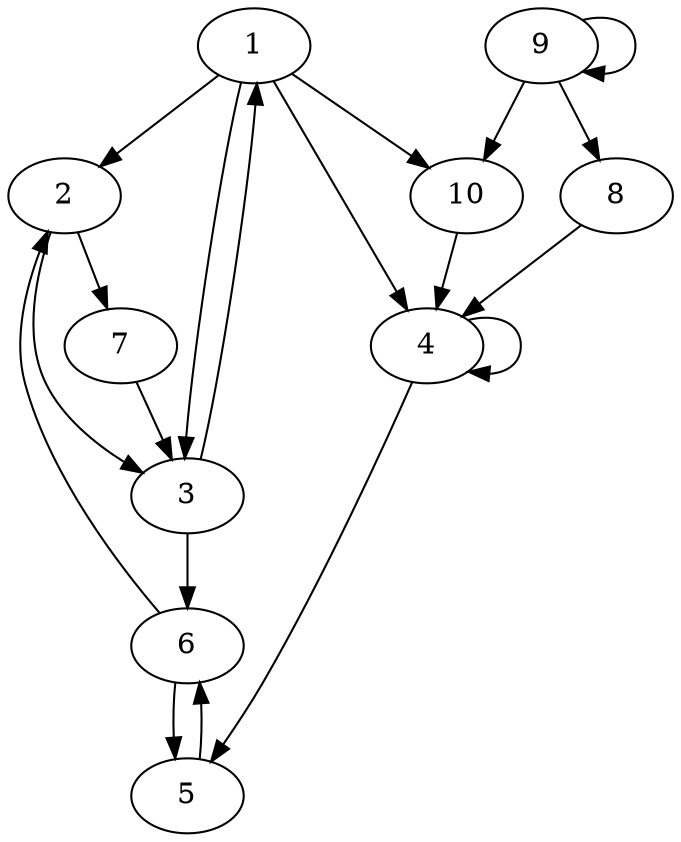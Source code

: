 digraph B {
1 -> 2
2 -> 3
1 -> 3
3 -> 1
1 -> 4
4 -> 5
4 -> 4
5 -> 6
6 -> 2
6 -> 5
2 -> 7
7 -> 3
3 -> 6
8 -> 4
9 -> 8
1 -> 10
9 -> 10
10 -> 4
9 -> 9
}